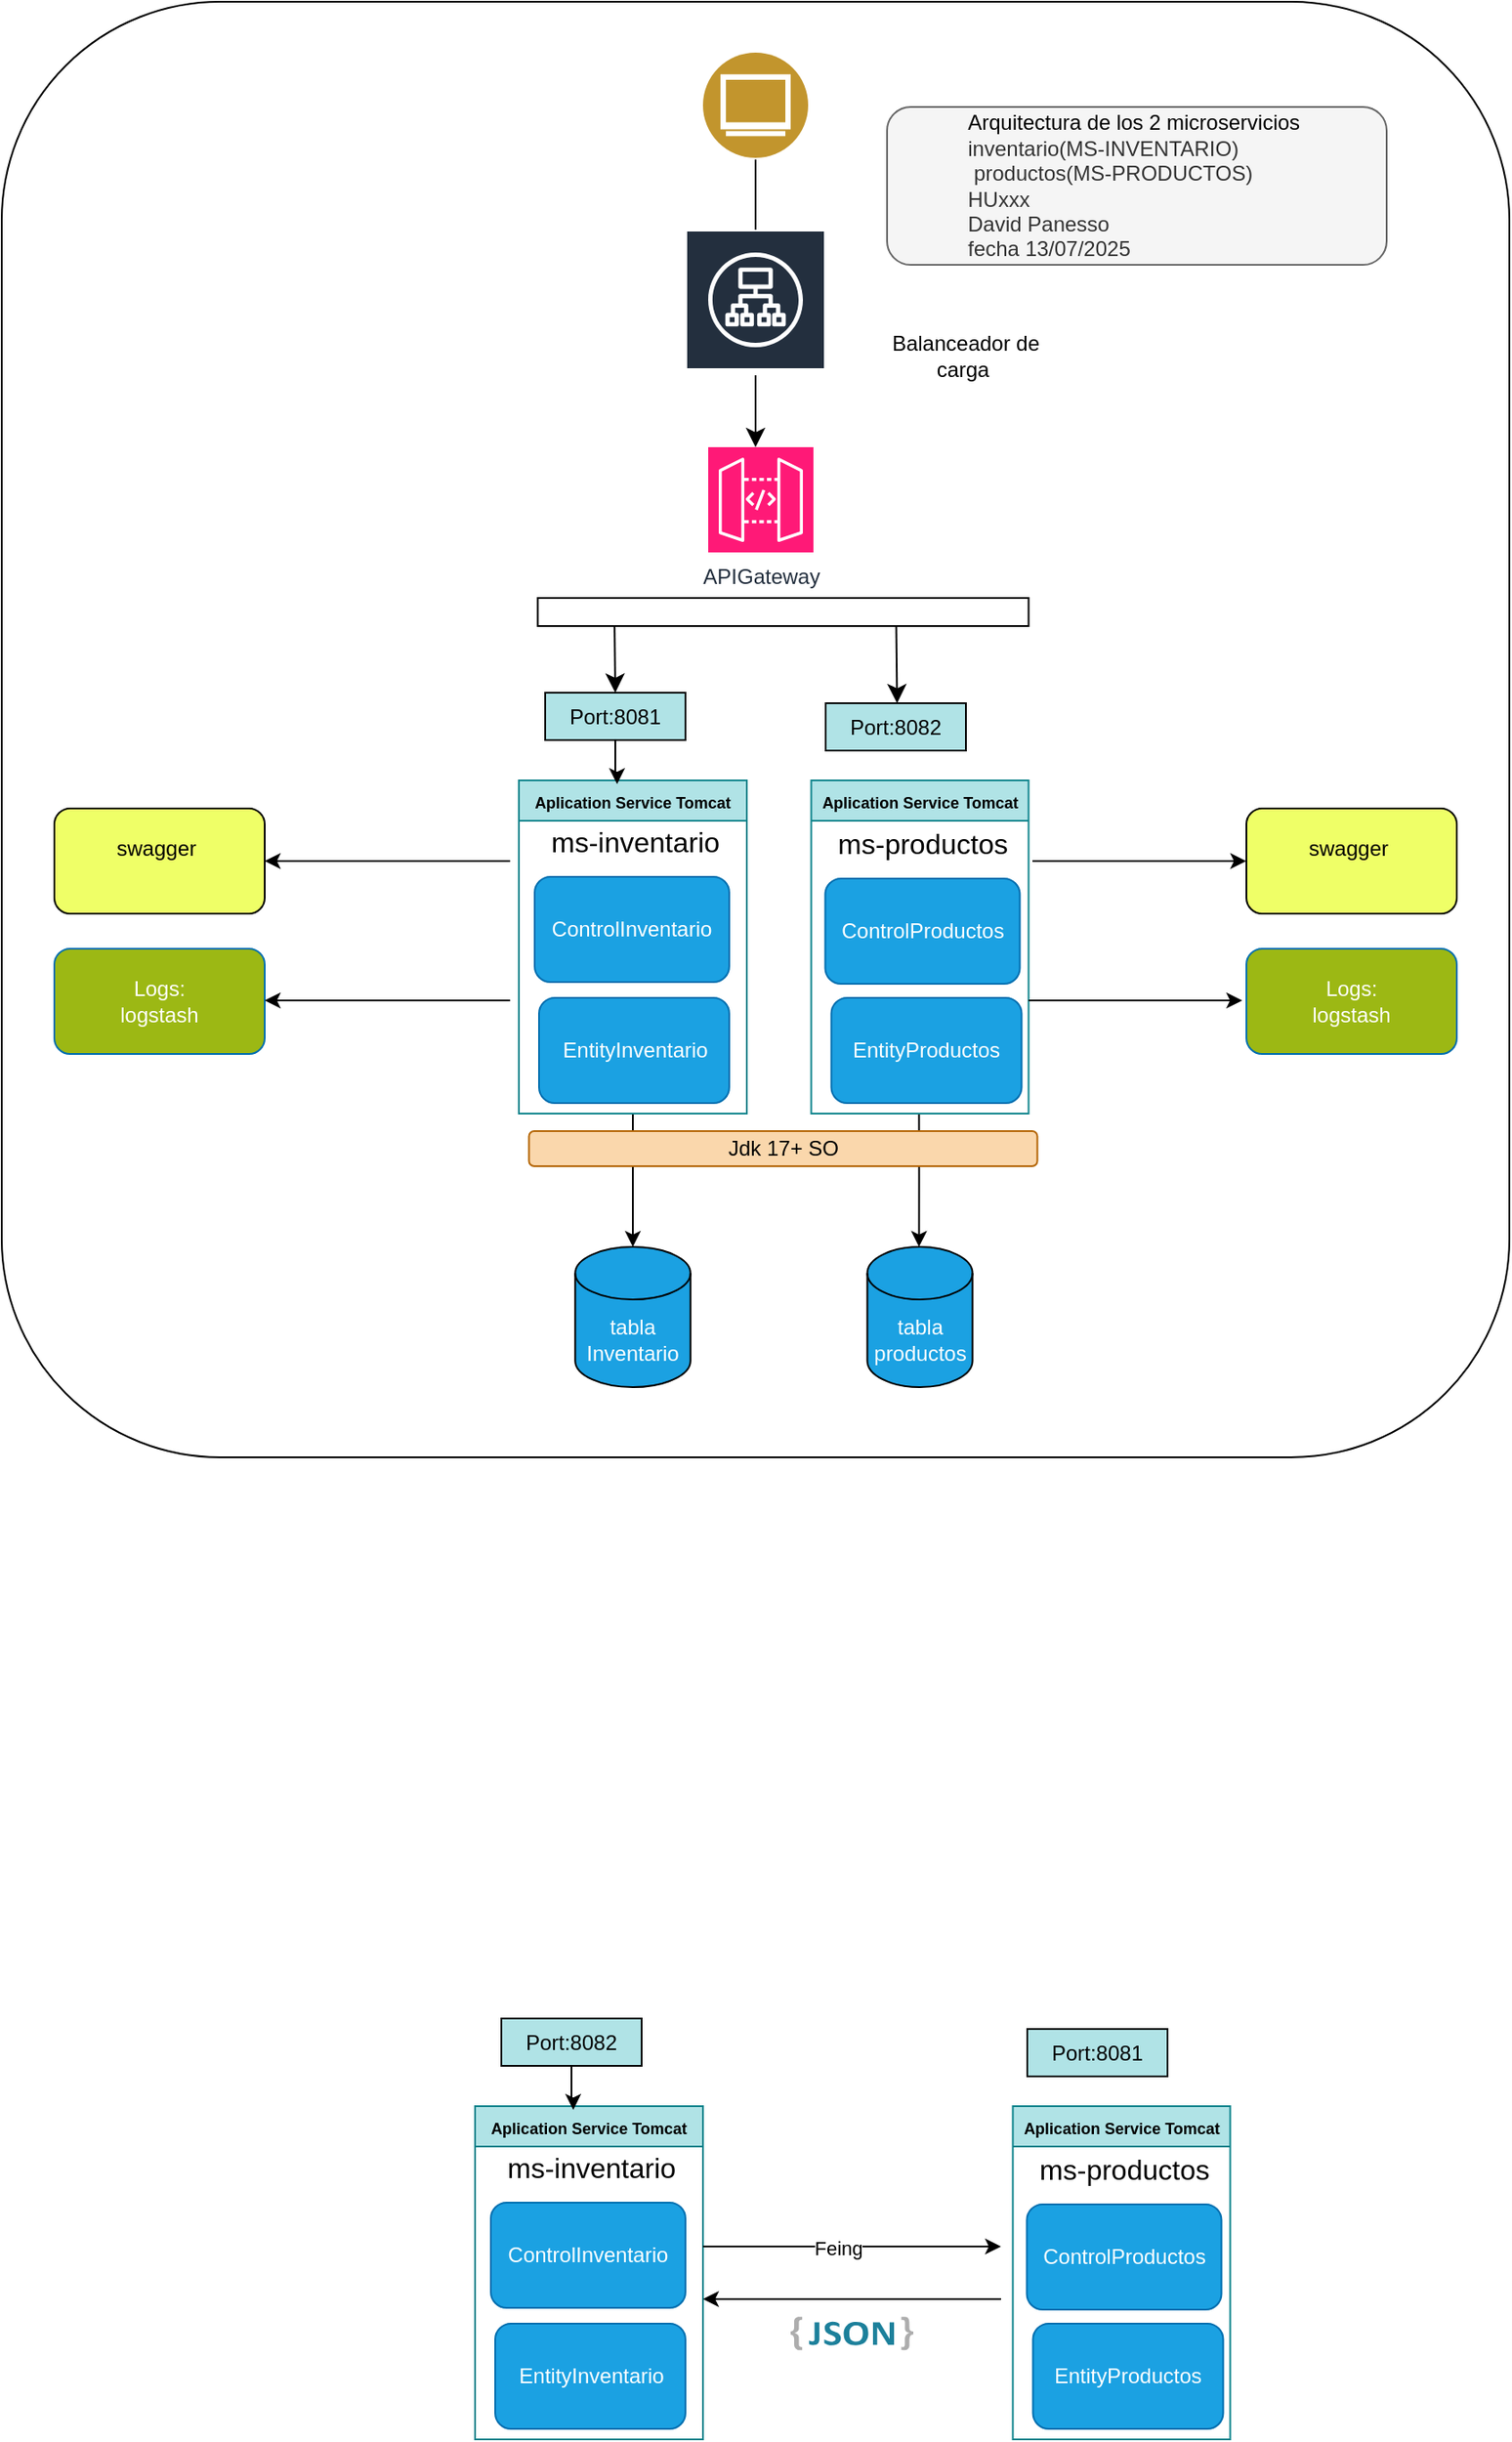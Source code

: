 <mxfile version="28.0.4" pages="5">
  <diagram name="Arquitectura general" id="h1A6DI7VYF2BrR136_nw">
    <mxGraphModel dx="1812" dy="729" grid="1" gridSize="10" guides="1" tooltips="1" connect="1" arrows="1" fold="1" page="0" pageScale="1" pageWidth="827" pageHeight="1169" math="0" shadow="0">
      <root>
        <mxCell id="0" />
        <mxCell id="1" parent="0" />
        <mxCell id="Xyop2J0ipf4eFuIq8_jI-7" value="" style="rounded=1;whiteSpace=wrap;html=1;" vertex="1" parent="1">
          <mxGeometry x="-270" width="860" height="830" as="geometry" />
        </mxCell>
        <mxCell id="uaZkn8Obdw-dwPf5KKCt-12" style="edgeStyle=orthogonalEdgeStyle;rounded=0;orthogonalLoop=1;jettySize=auto;html=1;" parent="1" edge="1">
          <mxGeometry relative="1" as="geometry">
            <mxPoint x="253.25" y="634" as="sourcePoint" />
            <mxPoint x="253.25" y="710" as="targetPoint" />
            <Array as="points">
              <mxPoint x="253" y="670" />
              <mxPoint x="253" y="670" />
            </Array>
          </mxGeometry>
        </mxCell>
        <mxCell id="7ZT-tvJtNu80Lga62kU8-3" style="edgeStyle=none;curved=1;rounded=0;orthogonalLoop=1;jettySize=auto;html=1;fontSize=12;startSize=8;endSize=8;" parent="1" edge="1">
          <mxGeometry relative="1" as="geometry">
            <mxPoint x="160" y="90" as="sourcePoint" />
            <mxPoint x="160" y="146" as="targetPoint" />
          </mxGeometry>
        </mxCell>
        <mxCell id="7ZT-tvJtNu80Lga62kU8-2" value="&lt;div&gt;&lt;br&gt;&lt;/div&gt;" style="sketch=0;outlineConnect=0;fontColor=#232F3E;gradientColor=none;strokeColor=#ffffff;fillColor=#232F3E;dashed=0;verticalLabelPosition=middle;verticalAlign=bottom;align=center;html=1;whiteSpace=wrap;fontSize=10;fontStyle=1;spacing=3;shape=mxgraph.aws4.productIcon;prIcon=mxgraph.aws4.application_load_balancer;" parent="1" vertex="1">
          <mxGeometry x="120" y="130" width="80" height="83" as="geometry" />
        </mxCell>
        <mxCell id="7ZT-tvJtNu80Lga62kU8-6" value="" style="edgeStyle=none;curved=1;rounded=0;orthogonalLoop=1;jettySize=auto;html=1;fontSize=12;startSize=8;endSize=8;" parent="1" source="7ZT-tvJtNu80Lga62kU8-2" edge="1">
          <mxGeometry relative="1" as="geometry">
            <mxPoint x="163" y="247" as="sourcePoint" />
            <mxPoint x="160" y="254" as="targetPoint" />
          </mxGeometry>
        </mxCell>
        <mxCell id="7ZT-tvJtNu80Lga62kU8-61" style="edgeStyle=none;curved=0;rounded=1;orthogonalLoop=1;jettySize=auto;html=1;fontSize=12;startSize=8;endSize=8;strokeColor=none;endArrow=none;startFill=0;" parent="1" source="7ZT-tvJtNu80Lga62kU8-4" edge="1">
          <mxGeometry relative="1" as="geometry">
            <mxPoint x="-160" y="310" as="targetPoint" />
          </mxGeometry>
        </mxCell>
        <mxCell id="7ZT-tvJtNu80Lga62kU8-4" value="APIGateway" style="sketch=0;points=[[0,0,0],[0.25,0,0],[0.5,0,0],[0.75,0,0],[1,0,0],[0,1,0],[0.25,1,0],[0.5,1,0],[0.75,1,0],[1,1,0],[0,0.25,0],[0,0.5,0],[0,0.75,0],[1,0.25,0],[1,0.5,0],[1,0.75,0]];outlineConnect=0;fontColor=#232F3E;fillColor=#FF1977;strokeColor=#ffffff;dashed=0;verticalLabelPosition=bottom;verticalAlign=top;align=center;html=1;fontSize=12;fontStyle=0;aspect=fixed;shape=mxgraph.aws4.resourceIcon;resIcon=mxgraph.aws4.api_gateway;" parent="1" vertex="1">
          <mxGeometry x="133" y="254" width="60" height="60" as="geometry" />
        </mxCell>
        <mxCell id="uaZkn8Obdw-dwPf5KKCt-6" style="edgeStyle=orthogonalEdgeStyle;rounded=0;orthogonalLoop=1;jettySize=auto;html=1;" parent="1" source="7ZT-tvJtNu80Lga62kU8-7" target="7ZT-tvJtNu80Lga62kU8-57" edge="1">
          <mxGeometry relative="1" as="geometry" />
        </mxCell>
        <mxCell id="7ZT-tvJtNu80Lga62kU8-7" value="&lt;font style=&quot;font-size: 9px;&quot;&gt;Aplication Service Tomcat&lt;/font&gt;" style="swimlane;whiteSpace=wrap;html=1;startSize=23;fillColor=#b0e3e6;strokeColor=light-dark(#11858d, #46a8af);" parent="1" vertex="1">
          <mxGeometry x="25" y="444" width="130" height="190" as="geometry" />
        </mxCell>
        <mxCell id="7ZT-tvJtNu80Lga62kU8-8" value="ControlInventario" style="rounded=1;whiteSpace=wrap;html=1;fillColor=#1BA1E2;fontColor=#ffffff;strokeColor=#006EAF;" parent="7ZT-tvJtNu80Lga62kU8-7" vertex="1">
          <mxGeometry x="9" y="55" width="111" height="60" as="geometry" />
        </mxCell>
        <mxCell id="7ZT-tvJtNu80Lga62kU8-11" value="EntityInventario" style="rounded=1;whiteSpace=wrap;html=1;fillColor=#1BA1E2;fontColor=#ffffff;strokeColor=#006EAF;" parent="7ZT-tvJtNu80Lga62kU8-7" vertex="1">
          <mxGeometry x="11.5" y="124" width="108.5" height="60" as="geometry" />
        </mxCell>
        <mxCell id="7ZT-tvJtNu80Lga62kU8-13" value="ms-inventario&lt;div&gt;&lt;br&gt;&lt;/div&gt;" style="text;html=1;align=center;verticalAlign=middle;resizable=0;points=[];autosize=1;strokeColor=none;fillColor=none;fontSize=16;" parent="7ZT-tvJtNu80Lga62kU8-7" vertex="1">
          <mxGeometry x="5.75" y="20" width="120" height="50" as="geometry" />
        </mxCell>
        <mxCell id="SzXni_Fkojt6O4uJavSO-4" value="" style="endArrow=classic;html=1;rounded=0;entryX=1;entryY=0.5;entryDx=0;entryDy=0;" edge="1" parent="7ZT-tvJtNu80Lga62kU8-7" target="SzXni_Fkojt6O4uJavSO-3">
          <mxGeometry width="50" height="50" relative="1" as="geometry">
            <mxPoint x="-5" y="46" as="sourcePoint" />
            <mxPoint x="45" y="-4" as="targetPoint" />
          </mxGeometry>
        </mxCell>
        <mxCell id="7ZT-tvJtNu80Lga62kU8-19" value="&lt;font style=&quot;font-size: 9px;&quot;&gt;Aplication Service Tomcat&lt;/font&gt;" style="swimlane;whiteSpace=wrap;html=1;startSize=23;fillColor=#b0e3e6;strokeColor=light-dark(#11858d, #46a8af);" parent="1" vertex="1">
          <mxGeometry x="191.75" y="444" width="124" height="190" as="geometry" />
        </mxCell>
        <mxCell id="7ZT-tvJtNu80Lga62kU8-20" value="ControlProductos" style="rounded=1;whiteSpace=wrap;html=1;fillColor=#1ba1e2;fontColor=#ffffff;strokeColor=#006EAF;" parent="7ZT-tvJtNu80Lga62kU8-19" vertex="1">
          <mxGeometry x="8" y="56" width="111" height="60" as="geometry" />
        </mxCell>
        <mxCell id="7ZT-tvJtNu80Lga62kU8-21" value="EntityProductos" style="rounded=1;whiteSpace=wrap;html=1;fillColor=#1ba1e2;fontColor=#ffffff;strokeColor=#006EAF;" parent="7ZT-tvJtNu80Lga62kU8-19" vertex="1">
          <mxGeometry x="11.5" y="124" width="108.5" height="60" as="geometry" />
        </mxCell>
        <mxCell id="7ZT-tvJtNu80Lga62kU8-22" value="ms-productos" style="text;html=1;align=center;verticalAlign=middle;resizable=0;points=[];autosize=1;strokeColor=none;fillColor=none;fontSize=16;" parent="7ZT-tvJtNu80Lga62kU8-19" vertex="1">
          <mxGeometry x="3" y="21" width="120" height="30" as="geometry" />
        </mxCell>
        <mxCell id="7ZT-tvJtNu80Lga62kU8-27" value="Port:8081" style="rounded=0;whiteSpace=wrap;html=1;fillColor=#B0E3E6;" parent="1" vertex="1">
          <mxGeometry x="40" y="394" width="80" height="27" as="geometry" />
        </mxCell>
        <mxCell id="7ZT-tvJtNu80Lga62kU8-38" value="Balanceador de carga&amp;nbsp;" style="text;html=1;align=center;verticalAlign=middle;whiteSpace=wrap;rounded=0;" parent="1" vertex="1">
          <mxGeometry x="230" y="186.5" width="100" height="30" as="geometry" />
        </mxCell>
        <mxCell id="7ZT-tvJtNu80Lga62kU8-57" value="&lt;font style=&quot;color: rgb(255, 255, 255);&quot;&gt;tabla&lt;/font&gt;&lt;div&gt;&lt;font style=&quot;color: rgb(255, 255, 255);&quot;&gt;Inventario&lt;/font&gt;&lt;/div&gt;" style="shape=cylinder3;whiteSpace=wrap;html=1;boundedLbl=1;backgroundOutline=1;size=15;fillColor=#1BA1E2;" parent="1" vertex="1">
          <mxGeometry x="57.13" y="710" width="65.75" height="80" as="geometry" />
        </mxCell>
        <mxCell id="7ZT-tvJtNu80Lga62kU8-59" value="&lt;font style=&quot;color: rgb(255, 255, 255);&quot;&gt;tabla productos&lt;/font&gt;" style="shape=cylinder3;whiteSpace=wrap;html=1;boundedLbl=1;backgroundOutline=1;size=15;fillColor=#1BA1E2;" parent="1" vertex="1">
          <mxGeometry x="223.75" y="710" width="60" height="80" as="geometry" />
        </mxCell>
        <mxCell id="7ZT-tvJtNu80Lga62kU8-71" style="edgeStyle=none;curved=1;rounded=0;orthogonalLoop=1;jettySize=auto;html=1;fontSize=12;startSize=8;endSize=8;entryX=0.5;entryY=0;entryDx=0;entryDy=0;" parent="1" target="7ZT-tvJtNu80Lga62kU8-27" edge="1">
          <mxGeometry relative="1" as="geometry">
            <mxPoint x="79.5" y="350" as="sourcePoint" />
            <mxPoint x="79.5" y="380" as="targetPoint" />
          </mxGeometry>
        </mxCell>
        <mxCell id="r_LNnvOod8haa_6sv7wr-1" value="" style="image;aspect=fixed;perimeter=ellipsePerimeter;html=1;align=center;shadow=0;dashed=0;fontColor=#4277BB;labelBackgroundColor=default;fontSize=12;spacingTop=3;image=img/lib/ibm/users/browser.svg;" parent="1" vertex="1">
          <mxGeometry x="130" y="29" width="60" height="60" as="geometry" />
        </mxCell>
        <mxCell id="uaZkn8Obdw-dwPf5KKCt-1" value="" style="rounded=0;whiteSpace=wrap;html=1;" parent="1" vertex="1">
          <mxGeometry x="35.75" y="340" width="280" height="16" as="geometry" />
        </mxCell>
        <mxCell id="uaZkn8Obdw-dwPf5KKCt-2" style="edgeStyle=orthogonalEdgeStyle;rounded=0;orthogonalLoop=1;jettySize=auto;html=1;entryX=0.431;entryY=0.011;entryDx=0;entryDy=0;entryPerimeter=0;" parent="1" source="7ZT-tvJtNu80Lga62kU8-27" target="7ZT-tvJtNu80Lga62kU8-7" edge="1">
          <mxGeometry relative="1" as="geometry" />
        </mxCell>
        <mxCell id="7ZT-tvJtNu80Lga62kU8-30" value="Port:8082" style="rounded=0;whiteSpace=wrap;html=1;fillColor=#B0E3E6;" parent="1" vertex="1">
          <mxGeometry x="200" y="400" width="80" height="27" as="geometry" />
        </mxCell>
        <mxCell id="uaZkn8Obdw-dwPf5KKCt-4" style="edgeStyle=none;curved=1;rounded=0;orthogonalLoop=1;jettySize=auto;html=1;fontSize=12;startSize=8;endSize=8;entryX=0.5;entryY=0;entryDx=0;entryDy=0;" parent="1" edge="1">
          <mxGeometry relative="1" as="geometry">
            <mxPoint x="240.25" y="356" as="sourcePoint" />
            <mxPoint x="240.75" y="400" as="targetPoint" />
          </mxGeometry>
        </mxCell>
        <mxCell id="7ZT-tvJtNu80Lga62kU8-39" value="Jdk 17+ SO" style="rounded=1;whiteSpace=wrap;html=1;fillColor=#fad7ac;strokeColor=#b46504;" parent="1" vertex="1">
          <mxGeometry x="30.75" y="644" width="290" height="20" as="geometry" />
        </mxCell>
        <mxCell id="FtewL_q9vRNogwZrrB9V-10" value="&lt;font style=&quot;font-size: 9px;&quot;&gt;Aplication Service Tomcat&lt;/font&gt;" style="swimlane;whiteSpace=wrap;html=1;startSize=23;fillColor=#b0e3e6;strokeColor=light-dark(#11858d, #46a8af);" vertex="1" parent="1">
          <mxGeometry y="1200" width="130" height="190" as="geometry" />
        </mxCell>
        <mxCell id="FtewL_q9vRNogwZrrB9V-11" value="ControlInventario" style="rounded=1;whiteSpace=wrap;html=1;fillColor=#1BA1E2;fontColor=#ffffff;strokeColor=#006EAF;" vertex="1" parent="FtewL_q9vRNogwZrrB9V-10">
          <mxGeometry x="9" y="55" width="111" height="60" as="geometry" />
        </mxCell>
        <mxCell id="FtewL_q9vRNogwZrrB9V-12" value="EntityInventario" style="rounded=1;whiteSpace=wrap;html=1;fillColor=#1BA1E2;fontColor=#ffffff;strokeColor=#006EAF;" vertex="1" parent="FtewL_q9vRNogwZrrB9V-10">
          <mxGeometry x="11.5" y="124" width="108.5" height="60" as="geometry" />
        </mxCell>
        <mxCell id="FtewL_q9vRNogwZrrB9V-13" value="ms-inventario&lt;div&gt;&lt;br&gt;&lt;/div&gt;" style="text;html=1;align=center;verticalAlign=middle;resizable=0;points=[];autosize=1;strokeColor=none;fillColor=none;fontSize=16;" vertex="1" parent="FtewL_q9vRNogwZrrB9V-10">
          <mxGeometry x="5.75" y="20" width="120" height="50" as="geometry" />
        </mxCell>
        <mxCell id="FtewL_q9vRNogwZrrB9V-14" value="&lt;font style=&quot;font-size: 9px;&quot;&gt;Aplication Service Tomcat&lt;/font&gt;" style="swimlane;whiteSpace=wrap;html=1;startSize=23;fillColor=#b0e3e6;strokeColor=light-dark(#11858d, #46a8af);" vertex="1" parent="1">
          <mxGeometry x="306.75" y="1200" width="124" height="190" as="geometry" />
        </mxCell>
        <mxCell id="FtewL_q9vRNogwZrrB9V-15" value="ControlProductos" style="rounded=1;whiteSpace=wrap;html=1;fillColor=#1ba1e2;fontColor=#ffffff;strokeColor=#006EAF;" vertex="1" parent="FtewL_q9vRNogwZrrB9V-14">
          <mxGeometry x="8" y="56" width="111" height="60" as="geometry" />
        </mxCell>
        <mxCell id="FtewL_q9vRNogwZrrB9V-16" value="EntityProductos" style="rounded=1;whiteSpace=wrap;html=1;fillColor=#1ba1e2;fontColor=#ffffff;strokeColor=#006EAF;" vertex="1" parent="FtewL_q9vRNogwZrrB9V-14">
          <mxGeometry x="11.5" y="124" width="108.5" height="60" as="geometry" />
        </mxCell>
        <mxCell id="FtewL_q9vRNogwZrrB9V-17" value="ms-productos" style="text;html=1;align=center;verticalAlign=middle;resizable=0;points=[];autosize=1;strokeColor=none;fillColor=none;fontSize=16;" vertex="1" parent="FtewL_q9vRNogwZrrB9V-14">
          <mxGeometry x="3" y="21" width="120" height="30" as="geometry" />
        </mxCell>
        <mxCell id="FtewL_q9vRNogwZrrB9V-18" value="Port:8082" style="rounded=0;whiteSpace=wrap;html=1;fillColor=#B0E3E6;" vertex="1" parent="1">
          <mxGeometry x="15" y="1150" width="80" height="27" as="geometry" />
        </mxCell>
        <mxCell id="FtewL_q9vRNogwZrrB9V-19" style="edgeStyle=orthogonalEdgeStyle;rounded=0;orthogonalLoop=1;jettySize=auto;html=1;entryX=0.431;entryY=0.011;entryDx=0;entryDy=0;entryPerimeter=0;" edge="1" parent="1" source="FtewL_q9vRNogwZrrB9V-18" target="FtewL_q9vRNogwZrrB9V-10">
          <mxGeometry relative="1" as="geometry" />
        </mxCell>
        <mxCell id="FtewL_q9vRNogwZrrB9V-20" value="Port:8081" style="rounded=0;whiteSpace=wrap;html=1;fillColor=#B0E3E6;" vertex="1" parent="1">
          <mxGeometry x="315" y="1156" width="80" height="27" as="geometry" />
        </mxCell>
        <mxCell id="fmAx_J-7JZBJ8Eny3_OK-1" value="&lt;div style=&quot;text-align: justify;&quot;&gt;&lt;span style=&quot;background-color: transparent; color: light-dark(rgb(0, 0, 0), rgb(255, 255, 255));&quot;&gt;Arquitectura de los 2 microservicios&amp;nbsp;&lt;/span&gt;&lt;/div&gt;&lt;div style=&quot;text-align: justify;&quot;&gt;inventario(MS-INVENTARIO)&lt;/div&gt;&lt;div style=&quot;text-align: justify;&quot;&gt;&amp;nbsp;productos(MS-PRODUCTOS)&lt;/div&gt;&lt;div style=&quot;text-align: justify;&quot;&gt;HUxxx&lt;/div&gt;&lt;div style=&quot;text-align: justify;&quot;&gt;&lt;span style=&quot;background-color: transparent; color: light-dark(rgb(51, 51, 51), rgb(193, 193, 193));&quot;&gt;David Panesso&amp;nbsp;&lt;/span&gt;&lt;/div&gt;&lt;div style=&quot;text-align: justify;&quot;&gt;&lt;span style=&quot;background-color: transparent; color: light-dark(rgb(51, 51, 51), rgb(193, 193, 193));&quot;&gt;fecha 13/07/2025&lt;/span&gt;&lt;/div&gt;" style="rounded=1;whiteSpace=wrap;html=1;fillColor=#f5f5f5;fontColor=#333333;strokeColor=#666666;" vertex="1" parent="1">
          <mxGeometry x="235" y="60" width="285" height="90" as="geometry" />
        </mxCell>
        <mxCell id="mBzz6LwT8jUdAx9XN82I-1" value="" style="endArrow=classic;html=1;rounded=0;" edge="1" parent="1">
          <mxGeometry width="50" height="50" relative="1" as="geometry">
            <mxPoint x="130" y="1280" as="sourcePoint" />
            <mxPoint x="300" y="1280" as="targetPoint" />
          </mxGeometry>
        </mxCell>
        <mxCell id="BiVF3Y4_gOmEdAVdwiB_-1" value="Feing" style="edgeLabel;html=1;align=center;verticalAlign=middle;resizable=0;points=[];" vertex="1" connectable="0" parent="mBzz6LwT8jUdAx9XN82I-1">
          <mxGeometry x="-0.094" y="-1" relative="1" as="geometry">
            <mxPoint as="offset" />
          </mxGeometry>
        </mxCell>
        <mxCell id="1FNXRb8emtZnXfLKFuO8-1" value="" style="endArrow=classic;html=1;rounded=0;" edge="1" parent="1">
          <mxGeometry width="50" height="50" relative="1" as="geometry">
            <mxPoint x="300" y="1310" as="sourcePoint" />
            <mxPoint x="130" y="1310" as="targetPoint" />
          </mxGeometry>
        </mxCell>
        <mxCell id="ORhCWVzAhOhG0ZWFz4yR-1" value="" style="dashed=0;outlineConnect=0;html=1;align=center;labelPosition=center;verticalLabelPosition=bottom;verticalAlign=top;shape=mxgraph.weblogos.json_2" vertex="1" parent="1">
          <mxGeometry x="180" y="1320" width="70" height="19.2" as="geometry" />
        </mxCell>
        <mxCell id="SzXni_Fkojt6O4uJavSO-1" value="swagger&amp;nbsp;&lt;div&gt;&lt;br&gt;&lt;/div&gt;" style="rounded=1;whiteSpace=wrap;html=1;fillColor=#EFFF67;" vertex="1" parent="1">
          <mxGeometry x="440" y="460" width="120" height="60" as="geometry" />
        </mxCell>
        <mxCell id="SzXni_Fkojt6O4uJavSO-2" value="" style="endArrow=classic;html=1;rounded=0;" edge="1" parent="1">
          <mxGeometry width="50" height="50" relative="1" as="geometry">
            <mxPoint x="318" y="490" as="sourcePoint" />
            <mxPoint x="439.87" y="490" as="targetPoint" />
          </mxGeometry>
        </mxCell>
        <mxCell id="SzXni_Fkojt6O4uJavSO-3" value="swagger&amp;nbsp;&lt;div&gt;&lt;br&gt;&lt;/div&gt;" style="rounded=1;whiteSpace=wrap;html=1;fillColor=#EFFF67;" vertex="1" parent="1">
          <mxGeometry x="-240" y="460" width="120" height="60" as="geometry" />
        </mxCell>
        <mxCell id="SzXni_Fkojt6O4uJavSO-5" value="Logs:&lt;div&gt;logstash&lt;/div&gt;" style="rounded=1;whiteSpace=wrap;html=1;fillColor=#9CB814;fontColor=#ffffff;strokeColor=#006EAF;" vertex="1" parent="1">
          <mxGeometry x="-240" y="540" width="120" height="60" as="geometry" />
        </mxCell>
        <mxCell id="SzXni_Fkojt6O4uJavSO-6" value="" style="endArrow=classic;html=1;rounded=0;entryX=1;entryY=0.5;entryDx=0;entryDy=0;" edge="1" parent="1">
          <mxGeometry width="50" height="50" relative="1" as="geometry">
            <mxPoint x="20" y="569.5" as="sourcePoint" />
            <mxPoint x="-120" y="569.5" as="targetPoint" />
            <Array as="points">
              <mxPoint x="-90" y="569.5" />
            </Array>
          </mxGeometry>
        </mxCell>
        <mxCell id="SzXni_Fkojt6O4uJavSO-7" value="" style="endArrow=classic;html=1;rounded=0;" edge="1" parent="1">
          <mxGeometry width="50" height="50" relative="1" as="geometry">
            <mxPoint x="315.75" y="569.5" as="sourcePoint" />
            <mxPoint x="437.62" y="569.5" as="targetPoint" />
          </mxGeometry>
        </mxCell>
        <mxCell id="SzXni_Fkojt6O4uJavSO-9" value="Logs:&lt;div&gt;logstash&lt;/div&gt;" style="rounded=1;whiteSpace=wrap;html=1;fillColor=#9CB814;fontColor=#ffffff;strokeColor=#006EAF;" vertex="1" parent="1">
          <mxGeometry x="440" y="540" width="120" height="60" as="geometry" />
        </mxCell>
      </root>
    </mxGraphModel>
  </diagram>
  <diagram id="hA1NvAcIyQW9FGB34Fq5" name="Aqr_Feign">
    <mxGraphModel dx="1412" dy="729" grid="1" gridSize="10" guides="1" tooltips="1" connect="1" arrows="1" fold="1" page="1" pageScale="1" pageWidth="827" pageHeight="1169" math="0" shadow="0">
      <root>
        <mxCell id="0" />
        <mxCell id="1" parent="0" />
        <mxCell id="UAdIIr8BwylwsUyfE_E7-1" value="" style="rounded=0;whiteSpace=wrap;html=1;" vertex="1" parent="1">
          <mxGeometry x="460" y="240" width="630" height="510" as="geometry" />
        </mxCell>
        <mxCell id="UAdIIr8BwylwsUyfE_E7-2" style="edgeStyle=none;curved=0;rounded=1;orthogonalLoop=1;jettySize=auto;html=1;fontSize=12;startSize=8;endSize=8;strokeColor=none;endArrow=none;startFill=0;" edge="1" parent="1" target="UAdIIr8BwylwsUyfE_E7-1">
          <mxGeometry relative="1" as="geometry">
            <mxPoint x="336" y="420" as="targetPoint" />
            <mxPoint x="656" y="420" as="sourcePoint" />
          </mxGeometry>
        </mxCell>
        <mxCell id="ke_Gi_GATodUvJyY3Eai-1" value="&lt;font style=&quot;font-size: 9px;&quot;&gt;Aplication Service Tomcat&lt;/font&gt;" style="swimlane;whiteSpace=wrap;html=1;startSize=23;fillColor=#b0e3e6;strokeColor=light-dark(#11858d, #46a8af);" vertex="1" parent="1">
          <mxGeometry x="570" y="440" width="130" height="190" as="geometry" />
        </mxCell>
        <mxCell id="ke_Gi_GATodUvJyY3Eai-2" value="ControlInventario" style="rounded=1;whiteSpace=wrap;html=1;fillColor=#1BA1E2;fontColor=#ffffff;strokeColor=#006EAF;" vertex="1" parent="ke_Gi_GATodUvJyY3Eai-1">
          <mxGeometry x="9" y="55" width="111" height="60" as="geometry" />
        </mxCell>
        <mxCell id="ke_Gi_GATodUvJyY3Eai-3" value="EntityInventario" style="rounded=1;whiteSpace=wrap;html=1;fillColor=#1BA1E2;fontColor=#ffffff;strokeColor=#006EAF;" vertex="1" parent="ke_Gi_GATodUvJyY3Eai-1">
          <mxGeometry x="11.5" y="124" width="108.5" height="60" as="geometry" />
        </mxCell>
        <mxCell id="ke_Gi_GATodUvJyY3Eai-4" value="ms-inventario&lt;div&gt;&lt;br&gt;&lt;/div&gt;" style="text;html=1;align=center;verticalAlign=middle;resizable=0;points=[];autosize=1;strokeColor=none;fillColor=none;fontSize=16;" vertex="1" parent="ke_Gi_GATodUvJyY3Eai-1">
          <mxGeometry x="5.75" y="20" width="120" height="50" as="geometry" />
        </mxCell>
        <mxCell id="ke_Gi_GATodUvJyY3Eai-5" value="&lt;font style=&quot;font-size: 9px;&quot;&gt;Aplication Service Tomcat&lt;/font&gt;" style="swimlane;whiteSpace=wrap;html=1;startSize=23;fillColor=#b0e3e6;strokeColor=light-dark(#11858d, #46a8af);" vertex="1" parent="1">
          <mxGeometry x="876.75" y="440" width="124" height="190" as="geometry" />
        </mxCell>
        <mxCell id="ke_Gi_GATodUvJyY3Eai-6" value="ControlProductos" style="rounded=1;whiteSpace=wrap;html=1;fillColor=#1ba1e2;fontColor=#ffffff;strokeColor=#006EAF;" vertex="1" parent="ke_Gi_GATodUvJyY3Eai-5">
          <mxGeometry x="8" y="56" width="111" height="60" as="geometry" />
        </mxCell>
        <mxCell id="ke_Gi_GATodUvJyY3Eai-7" value="EntityProductos" style="rounded=1;whiteSpace=wrap;html=1;fillColor=#1ba1e2;fontColor=#ffffff;strokeColor=#006EAF;" vertex="1" parent="ke_Gi_GATodUvJyY3Eai-5">
          <mxGeometry x="11.5" y="124" width="108.5" height="60" as="geometry" />
        </mxCell>
        <mxCell id="ke_Gi_GATodUvJyY3Eai-8" value="ms-productos" style="text;html=1;align=center;verticalAlign=middle;resizable=0;points=[];autosize=1;strokeColor=none;fillColor=none;fontSize=16;" vertex="1" parent="ke_Gi_GATodUvJyY3Eai-5">
          <mxGeometry x="3" y="21" width="120" height="30" as="geometry" />
        </mxCell>
        <mxCell id="ke_Gi_GATodUvJyY3Eai-9" value="Port:8082" style="rounded=0;whiteSpace=wrap;html=1;fillColor=#B0E3E6;" vertex="1" parent="1">
          <mxGeometry x="585" y="390" width="80" height="27" as="geometry" />
        </mxCell>
        <mxCell id="ke_Gi_GATodUvJyY3Eai-10" style="edgeStyle=orthogonalEdgeStyle;rounded=0;orthogonalLoop=1;jettySize=auto;html=1;entryX=0.431;entryY=0.011;entryDx=0;entryDy=0;entryPerimeter=0;" edge="1" parent="1" source="ke_Gi_GATodUvJyY3Eai-9" target="ke_Gi_GATodUvJyY3Eai-1">
          <mxGeometry relative="1" as="geometry" />
        </mxCell>
        <mxCell id="ke_Gi_GATodUvJyY3Eai-11" value="Port:8081" style="rounded=0;whiteSpace=wrap;html=1;fillColor=#B0E3E6;" vertex="1" parent="1">
          <mxGeometry x="885" y="396" width="80" height="27" as="geometry" />
        </mxCell>
        <mxCell id="ke_Gi_GATodUvJyY3Eai-12" value="" style="endArrow=classic;html=1;rounded=0;" edge="1" parent="1">
          <mxGeometry width="50" height="50" relative="1" as="geometry">
            <mxPoint x="700" y="520" as="sourcePoint" />
            <mxPoint x="870" y="520" as="targetPoint" />
          </mxGeometry>
        </mxCell>
        <mxCell id="ke_Gi_GATodUvJyY3Eai-13" value="Feing" style="edgeLabel;html=1;align=center;verticalAlign=middle;resizable=0;points=[];" vertex="1" connectable="0" parent="ke_Gi_GATodUvJyY3Eai-12">
          <mxGeometry x="-0.094" y="-1" relative="1" as="geometry">
            <mxPoint as="offset" />
          </mxGeometry>
        </mxCell>
        <mxCell id="ke_Gi_GATodUvJyY3Eai-14" value="" style="endArrow=classic;html=1;rounded=0;" edge="1" parent="1">
          <mxGeometry width="50" height="50" relative="1" as="geometry">
            <mxPoint x="870" y="550" as="sourcePoint" />
            <mxPoint x="700" y="550" as="targetPoint" />
          </mxGeometry>
        </mxCell>
        <mxCell id="ke_Gi_GATodUvJyY3Eai-15" value="" style="dashed=0;outlineConnect=0;html=1;align=center;labelPosition=center;verticalLabelPosition=bottom;verticalAlign=top;shape=mxgraph.weblogos.json_2" vertex="1" parent="1">
          <mxGeometry x="750" y="560" width="70" height="19.2" as="geometry" />
        </mxCell>
        <mxCell id="Oj63H5eyra5fNcWiF3BM-1" value="&lt;div style=&quot;text-align: justify;&quot;&gt;&lt;span style=&quot;background-color: transparent; color: light-dark(rgb(0, 0, 0), rgb(255, 255, 255));&quot;&gt;Arquitectura de comunicación:&amp;nbsp;&lt;/span&gt;&lt;/div&gt;&lt;div style=&quot;text-align: justify;&quot;&gt;&lt;span style=&quot;background-color: transparent; color: light-dark(rgb(0, 0, 0), rgb(255, 255, 255));&quot;&gt;&amp;nbsp;&lt;b&gt;Feign&lt;/b&gt;&lt;/span&gt;&lt;/div&gt;&lt;div style=&quot;text-align: justify;&quot;&gt;HUxxx&lt;/div&gt;&lt;div style=&quot;text-align: justify;&quot;&gt;&lt;span style=&quot;background-color: transparent; color: light-dark(rgb(51, 51, 51), rgb(193, 193, 193));&quot;&gt;David Panesso&amp;nbsp;&lt;/span&gt;&lt;/div&gt;&lt;div style=&quot;text-align: justify;&quot;&gt;&lt;span style=&quot;background-color: transparent; color: light-dark(rgb(51, 51, 51), rgb(193, 193, 193));&quot;&gt;fecha 13/07/2025&lt;/span&gt;&lt;/div&gt;" style="rounded=1;whiteSpace=wrap;html=1;fillColor=#f5f5f5;fontColor=#333333;strokeColor=#666666;" vertex="1" parent="1">
          <mxGeometry x="850" y="230" width="240" height="90" as="geometry" />
        </mxCell>
        <mxCell id="hlse4-vqWrP5P6e-IPWV-1" style="edgeStyle=orthogonalEdgeStyle;rounded=0;orthogonalLoop=1;jettySize=auto;html=1;entryX=0.431;entryY=0.011;entryDx=0;entryDy=0;entryPerimeter=0;" edge="1" parent="1">
          <mxGeometry relative="1" as="geometry">
            <mxPoint x="930" y="420" as="sourcePoint" />
            <mxPoint x="931" y="445" as="targetPoint" />
          </mxGeometry>
        </mxCell>
      </root>
    </mxGraphModel>
  </diagram>
  <diagram id="Jhf-AMpAut0xWTRXYwiW" name="Arq_Profile_uso_de_Recursos ">
    <mxGraphModel dx="1412" dy="729" grid="1" gridSize="10" guides="1" tooltips="1" connect="1" arrows="1" fold="1" page="1" pageScale="1" pageWidth="827" pageHeight="1169" math="0" shadow="0">
      <root>
        <mxCell id="0" />
        <mxCell id="1" parent="0" />
        <mxCell id="GOgtQbitEFVUb4pAqThl-1" value="Sistema Operativo --&amp;gt; Container" style="rounded=0;whiteSpace=wrap;html=1;verticalAlign=top;fontStyle=1;fillColor=#f5f5f5;fontColor=#333333;strokeColor=#666666;" vertex="1" parent="1">
          <mxGeometry x="90" y="240" width="370" height="470" as="geometry" />
        </mxCell>
        <mxCell id="GOgtQbitEFVUb4pAqThl-2" value="HEAP" style="rounded=0;whiteSpace=wrap;html=1;verticalAlign=top;fontStyle=1;fillColor=#f8cecc;strokeColor=#b85450;" vertex="1" parent="1">
          <mxGeometry x="190" y="470" width="210" height="210" as="geometry" />
        </mxCell>
        <mxCell id="GOgtQbitEFVUb4pAqThl-3" value="" style="rounded=0;whiteSpace=wrap;html=1;fillColor=#dae8fc;strokeColor=#6c8ebf;" vertex="1" parent="1">
          <mxGeometry x="620" y="390" width="180" height="120" as="geometry" />
        </mxCell>
        <mxCell id="GOgtQbitEFVUb4pAqThl-4" value="Xmx" style="text;html=1;align=center;verticalAlign=middle;whiteSpace=wrap;rounded=0;fillColor=#fff2cc;strokeColor=#d6b656;" vertex="1" parent="1">
          <mxGeometry x="120" y="300" width="60" height="30" as="geometry" />
        </mxCell>
        <mxCell id="GOgtQbitEFVUb4pAqThl-5" value="Xms" style="text;html=1;align=center;verticalAlign=middle;whiteSpace=wrap;rounded=0;fillColor=#fff2cc;strokeColor=#d6b656;" vertex="1" parent="1">
          <mxGeometry x="120" y="530" width="60" height="30" as="geometry" />
        </mxCell>
        <mxCell id="GOgtQbitEFVUb4pAqThl-6" value="Sistema Operativo --&amp;gt; Container" style="rounded=0;whiteSpace=wrap;html=1;verticalAlign=top;fontStyle=1;fillColor=#f5f5f5;fontColor=#333333;strokeColor=#666666;" vertex="1" parent="1">
          <mxGeometry x="500" y="240" width="370" height="470" as="geometry" />
        </mxCell>
        <mxCell id="GOgtQbitEFVUb4pAqThl-7" value="HEAP" style="rounded=0;whiteSpace=wrap;html=1;verticalAlign=top;fontStyle=1;" vertex="1" parent="1">
          <mxGeometry x="600" y="560" width="210" height="110" as="geometry" />
        </mxCell>
        <mxCell id="GOgtQbitEFVUb4pAqThl-8" value="10.4 seg&amp;nbsp;" style="text;html=1;align=center;verticalAlign=middle;whiteSpace=wrap;rounded=0;" vertex="1" parent="1">
          <mxGeometry x="520" y="560" width="60" height="30" as="geometry" />
        </mxCell>
        <mxCell id="GOgtQbitEFVUb4pAqThl-9" value="Actor" style="shape=umlActor;verticalLabelPosition=bottom;verticalAlign=top;html=1;outlineConnect=0;" vertex="1" parent="1">
          <mxGeometry x="440" y="70" width="30" height="60" as="geometry" />
        </mxCell>
        <mxCell id="GOgtQbitEFVUb4pAqThl-10" value="Text" style="text;html=1;align=center;verticalAlign=middle;whiteSpace=wrap;rounded=0;fillColor=#fff2cc;strokeColor=#d6b656;" vertex="1" parent="1">
          <mxGeometry x="540" y="200" width="60" height="30" as="geometry" />
        </mxCell>
        <mxCell id="rUg2I-hL9aIm-XfTnBEO-1" value="&lt;div style=&quot;text-align: justify;&quot;&gt;&lt;span style=&quot;background-color: transparent; color: light-dark(rgb(0, 0, 0), rgb(255, 255, 255));&quot;&gt;Arquitectura de estimación consumo recursos:&amp;nbsp;&amp;nbsp;&lt;/span&gt;&lt;/div&gt;&lt;div style=&quot;text-align: justify;&quot;&gt;&lt;span style=&quot;background-color: transparent; color: light-dark(rgb(0, 0, 0), rgb(255, 255, 255));&quot;&gt;&lt;b&gt;Memoria-CPU, en mi equipo local&lt;/b&gt;&amp;nbsp; &amp;nbsp; &amp;nbsp; &amp;nbsp; &amp;nbsp; &amp;nbsp; &amp;nbsp; &amp;nbsp; &amp;nbsp; &amp;nbsp; &amp;nbsp; &amp;nbsp; &amp;nbsp; &amp;nbsp; &amp;nbsp; &amp;nbsp; &amp;nbsp;&lt;/span&gt;&lt;/div&gt;&lt;div style=&quot;text-align: justify;&quot;&gt;&lt;span style=&quot;background-color: transparent; color: light-dark(rgb(51, 51, 51), rgb(193, 193, 193));&quot;&gt;HUxxx&lt;/span&gt;&lt;/div&gt;&lt;div style=&quot;text-align: justify;&quot;&gt;&lt;span style=&quot;background-color: transparent; color: light-dark(rgb(51, 51, 51), rgb(193, 193, 193));&quot;&gt;David Panesso&amp;nbsp;&lt;/span&gt;&lt;/div&gt;&lt;div style=&quot;text-align: justify;&quot;&gt;&lt;span style=&quot;background-color: transparent; color: light-dark(rgb(51, 51, 51), rgb(193, 193, 193));&quot;&gt;fecha 13/07/2025&lt;/span&gt;&lt;/div&gt;" style="rounded=1;whiteSpace=wrap;html=1;fillColor=#f5f5f5;fontColor=#333333;strokeColor=#666666;" vertex="1" parent="1">
          <mxGeometry x="380" y="730" width="330" height="90" as="geometry" />
        </mxCell>
      </root>
    </mxGraphModel>
  </diagram>
  <diagram id="okkb994B8bc0scD95tD5" name="Arq_imp_docker_local_pc">
    <mxGraphModel dx="1412" dy="729" grid="1" gridSize="10" guides="1" tooltips="1" connect="1" arrows="1" fold="1" page="1" pageScale="1" pageWidth="827" pageHeight="1169" math="0" shadow="0">
      <root>
        <mxCell id="0" />
        <mxCell id="1" parent="0" />
        <mxCell id="LdiPqpxgXB3lBClu6dOi-2" value="MI PC" style="rounded=1;whiteSpace=wrap;html=1;arcSize=2;verticalAlign=top;fontStyle=1" vertex="1" parent="1">
          <mxGeometry x="540" y="410" width="850" height="360" as="geometry" />
        </mxCell>
        <mxCell id="LdiPqpxgXB3lBClu6dOi-3" value="package" style="edgeStyle=orthogonalEdgeStyle;rounded=0;orthogonalLoop=1;jettySize=auto;html=1;" edge="1" parent="1" source="LdiPqpxgXB3lBClu6dOi-4" target="LdiPqpxgXB3lBClu6dOi-6">
          <mxGeometry relative="1" as="geometry" />
        </mxCell>
        <mxCell id="LdiPqpxgXB3lBClu6dOi-4" value="codigo" style="ellipse;whiteSpace=wrap;html=1;aspect=fixed;" vertex="1" parent="1">
          <mxGeometry x="570" y="520" width="80" height="80" as="geometry" />
        </mxCell>
        <mxCell id="LdiPqpxgXB3lBClu6dOi-5" value="build" style="edgeStyle=orthogonalEdgeStyle;rounded=0;orthogonalLoop=1;jettySize=auto;html=1;" edge="1" parent="1" source="LdiPqpxgXB3lBClu6dOi-6" target="LdiPqpxgXB3lBClu6dOi-10">
          <mxGeometry relative="1" as="geometry" />
        </mxCell>
        <mxCell id="LdiPqpxgXB3lBClu6dOi-6" value="jar" style="ellipse;whiteSpace=wrap;html=1;aspect=fixed;" vertex="1" parent="1">
          <mxGeometry x="760" y="520" width="80" height="80" as="geometry" />
        </mxCell>
        <mxCell id="LdiPqpxgXB3lBClu6dOi-7" value="$ENV" style="whiteSpace=wrap;html=1;aspect=fixed;" vertex="1" parent="1">
          <mxGeometry x="770" y="580" width="50" height="50" as="geometry" />
        </mxCell>
        <mxCell id="LdiPqpxgXB3lBClu6dOi-8" value="run" style="edgeStyle=orthogonalEdgeStyle;rounded=0;orthogonalLoop=1;jettySize=auto;html=1;entryX=0;entryY=0.5;entryDx=0;entryDy=0;" edge="1" parent="1" source="LdiPqpxgXB3lBClu6dOi-10" target="LdiPqpxgXB3lBClu6dOi-14">
          <mxGeometry relative="1" as="geometry" />
        </mxCell>
        <mxCell id="LdiPqpxgXB3lBClu6dOi-9" value="run" style="rounded=0;orthogonalLoop=1;jettySize=auto;html=1;entryX=0;entryY=0.5;entryDx=0;entryDy=0;" edge="1" parent="1" source="LdiPqpxgXB3lBClu6dOi-10" target="LdiPqpxgXB3lBClu6dOi-16">
          <mxGeometry relative="1" as="geometry" />
        </mxCell>
        <mxCell id="LdiPqpxgXB3lBClu6dOi-10" value="img" style="ellipse;whiteSpace=wrap;html=1;aspect=fixed;" vertex="1" parent="1">
          <mxGeometry x="960" y="520" width="80" height="80" as="geometry" />
        </mxCell>
        <mxCell id="LdiPqpxgXB3lBClu6dOi-11" value="$ENV" style="whiteSpace=wrap;html=1;aspect=fixed;" vertex="1" parent="1">
          <mxGeometry x="990" y="580" width="50" height="50" as="geometry" />
        </mxCell>
        <mxCell id="LdiPqpxgXB3lBClu6dOi-12" value="jar" style="ellipse;whiteSpace=wrap;html=1;aspect=fixed;" vertex="1" parent="1">
          <mxGeometry x="1020" y="550" width="50" height="50" as="geometry" />
        </mxCell>
        <mxCell id="LdiPqpxgXB3lBClu6dOi-13" value="container" style="ellipse;whiteSpace=wrap;html=1;aspect=fixed;" vertex="1" parent="1">
          <mxGeometry x="1270" y="520" width="80" height="80" as="geometry" />
        </mxCell>
        <mxCell id="LdiPqpxgXB3lBClu6dOi-14" value="set VAR" style="rounded=1;whiteSpace=wrap;html=1;fillColor=#fff2cc;strokeColor=#d6b656;" vertex="1" parent="1">
          <mxGeometry x="1210" y="545" width="70" height="30" as="geometry" />
        </mxCell>
        <mxCell id="LdiPqpxgXB3lBClu6dOi-15" value="container" style="ellipse;whiteSpace=wrap;html=1;aspect=fixed;" vertex="1" parent="1">
          <mxGeometry x="1280" y="675" width="80" height="80" as="geometry" />
        </mxCell>
        <mxCell id="LdiPqpxgXB3lBClu6dOi-16" value="set VAR" style="rounded=1;whiteSpace=wrap;html=1;fillColor=#fff2cc;strokeColor=#d6b656;" vertex="1" parent="1">
          <mxGeometry x="1220" y="700" width="70" height="30" as="geometry" />
        </mxCell>
        <mxCell id="6r7XuUuQoXb2ubKpEyx7-1" value="&lt;div style=&quot;text-align: justify;&quot;&gt;&lt;span style=&quot;background-color: transparent; color: light-dark(rgb(0, 0, 0), rgb(255, 255, 255));&quot;&gt;Arquitectura: &lt;b&gt;Estrategia Generación de imagen Docker&lt;/b&gt;&lt;/span&gt;&lt;/div&gt;&lt;div style=&quot;text-align: justify;&quot;&gt;&lt;span style=&quot;background-color: transparent; color: light-dark(rgb(51, 51, 51), rgb(193, 193, 193));&quot;&gt;HUxxx&lt;/span&gt;&lt;/div&gt;&lt;div style=&quot;text-align: justify;&quot;&gt;&lt;span style=&quot;background-color: transparent; color: light-dark(rgb(51, 51, 51), rgb(193, 193, 193));&quot;&gt;David Panesso&amp;nbsp;&lt;/span&gt;&lt;/div&gt;&lt;div style=&quot;text-align: justify;&quot;&gt;&lt;span style=&quot;background-color: transparent; color: light-dark(rgb(51, 51, 51), rgb(193, 193, 193));&quot;&gt;fecha 13/07/2025&lt;/span&gt;&lt;/div&gt;&lt;div style=&quot;text-align: justify;&quot;&gt;&lt;span style=&quot;background-color: transparent; color: light-dark(rgb(51, 51, 51), rgb(193, 193, 193));&quot;&gt;&lt;br&gt;&lt;/span&gt;&lt;/div&gt;&lt;div style=&quot;text-align: justify;&quot;&gt;&lt;span style=&quot;background-color: transparent; color: light-dark(rgb(51, 51, 51), rgb(193, 193, 193));&quot;&gt;&lt;b&gt;Nota: para efectos de facilitar las pruebas se dejo quemado en el archivo de properties, el valor de las variables.&amp;nbsp;&lt;/b&gt;&lt;/span&gt;&lt;/div&gt;&lt;div style=&quot;text-align: justify;&quot;&gt;&lt;span style=&quot;background-color: transparent; color: light-dark(rgb(51, 51, 51), rgb(193, 193, 193));&quot;&gt;&lt;b&gt;&lt;br&gt;&lt;/b&gt;&lt;/span&gt;&lt;/div&gt;&lt;div style=&quot;text-align: justify;&quot;&gt;&lt;span style=&quot;background-color: transparent; color: light-dark(rgb(51, 51, 51), rgb(193, 193, 193));&quot;&gt;&lt;b&gt;&amp;nbsp;Por buena practicas las imágenes deberían quedar agnósticas lo que nos permitiria desplegar en diferentes nubes&amp;nbsp;&lt;/b&gt;&lt;/span&gt;&lt;/div&gt;" style="rounded=1;whiteSpace=wrap;html=1;fillColor=#f5f5f5;fontColor=#333333;strokeColor=#666666;" vertex="1" parent="1">
          <mxGeometry x="640" y="780" width="610" height="150" as="geometry" />
        </mxCell>
      </root>
    </mxGraphModel>
  </diagram>
  <diagram id="DgWK_aOb5bBRtffwxZ7B" name="Arq_imp_ci_cd_pipeline">
    <mxGraphModel dx="1412" dy="729" grid="1" gridSize="10" guides="1" tooltips="1" connect="1" arrows="1" fold="1" page="1" pageScale="1" pageWidth="827" pageHeight="1169" math="0" shadow="0">
      <root>
        <mxCell id="0" />
        <mxCell id="1" parent="0" />
        <mxCell id="OrAAL6BZlWB7p4xhv105-1" value="Cloud-infra" style="rounded=1;whiteSpace=wrap;html=1;arcSize=2;verticalAlign=top;fontStyle=1" vertex="1" parent="1">
          <mxGeometry x="1160" y="370" width="280" height="360" as="geometry" />
        </mxCell>
        <mxCell id="OrAAL6BZlWB7p4xhv105-2" value="Pipeline" style="rounded=1;whiteSpace=wrap;html=1;arcSize=2;verticalAlign=top;fontStyle=1" vertex="1" parent="1">
          <mxGeometry x="380" y="380" width="740" height="360" as="geometry" />
        </mxCell>
        <mxCell id="OrAAL6BZlWB7p4xhv105-3" value="MI PC" style="rounded=1;whiteSpace=wrap;html=1;arcSize=2;verticalAlign=top;fontStyle=1" vertex="1" parent="1">
          <mxGeometry x="170" y="380" width="170" height="360" as="geometry" />
        </mxCell>
        <mxCell id="OrAAL6BZlWB7p4xhv105-4" value="package" style="edgeStyle=orthogonalEdgeStyle;rounded=0;orthogonalLoop=1;jettySize=auto;html=1;exitX=1;exitY=0.5;exitDx=0;exitDy=0;" edge="1" parent="1" source="OrAAL6BZlWB7p4xhv105-19" target="OrAAL6BZlWB7p4xhv105-8">
          <mxGeometry relative="1" as="geometry" />
        </mxCell>
        <mxCell id="OrAAL6BZlWB7p4xhv105-5" value="push" style="edgeStyle=orthogonalEdgeStyle;rounded=0;orthogonalLoop=1;jettySize=auto;html=1;entryX=0;entryY=0.5;entryDx=0;entryDy=0;" edge="1" parent="1" source="OrAAL6BZlWB7p4xhv105-6" target="OrAAL6BZlWB7p4xhv105-19">
          <mxGeometry relative="1" as="geometry" />
        </mxCell>
        <mxCell id="OrAAL6BZlWB7p4xhv105-6" value="codigo" style="ellipse;whiteSpace=wrap;html=1;aspect=fixed;" vertex="1" parent="1">
          <mxGeometry x="200" y="490" width="80" height="80" as="geometry" />
        </mxCell>
        <mxCell id="OrAAL6BZlWB7p4xhv105-7" value="build" style="edgeStyle=orthogonalEdgeStyle;rounded=0;orthogonalLoop=1;jettySize=auto;html=1;" edge="1" parent="1" source="OrAAL6BZlWB7p4xhv105-8" target="OrAAL6BZlWB7p4xhv105-12">
          <mxGeometry relative="1" as="geometry" />
        </mxCell>
        <mxCell id="OrAAL6BZlWB7p4xhv105-8" value="jar" style="ellipse;whiteSpace=wrap;html=1;aspect=fixed;" vertex="1" parent="1">
          <mxGeometry x="580" y="490" width="80" height="80" as="geometry" />
        </mxCell>
        <mxCell id="OrAAL6BZlWB7p4xhv105-9" value="$ENV" style="whiteSpace=wrap;html=1;aspect=fixed;" vertex="1" parent="1">
          <mxGeometry x="590" y="550" width="50" height="50" as="geometry" />
        </mxCell>
        <mxCell id="OrAAL6BZlWB7p4xhv105-10" value="run" style="edgeStyle=orthogonalEdgeStyle;rounded=0;orthogonalLoop=1;jettySize=auto;html=1;entryX=0;entryY=0.5;entryDx=0;entryDy=0;exitX=1;exitY=0.5;exitDx=0;exitDy=0;" edge="1" parent="1" source="OrAAL6BZlWB7p4xhv105-22" target="OrAAL6BZlWB7p4xhv105-16">
          <mxGeometry relative="1" as="geometry" />
        </mxCell>
        <mxCell id="OrAAL6BZlWB7p4xhv105-11" value="run" style="rounded=0;orthogonalLoop=1;jettySize=auto;html=1;entryX=0;entryY=0.5;entryDx=0;entryDy=0;exitX=0.923;exitY=0.885;exitDx=0;exitDy=0;exitPerimeter=0;" edge="1" parent="1" source="OrAAL6BZlWB7p4xhv105-22" target="OrAAL6BZlWB7p4xhv105-18">
          <mxGeometry relative="1" as="geometry" />
        </mxCell>
        <mxCell id="OrAAL6BZlWB7p4xhv105-12" value="img" style="ellipse;whiteSpace=wrap;html=1;aspect=fixed;" vertex="1" parent="1">
          <mxGeometry x="780" y="490" width="80" height="80" as="geometry" />
        </mxCell>
        <mxCell id="OrAAL6BZlWB7p4xhv105-13" value="$ENV" style="whiteSpace=wrap;html=1;aspect=fixed;" vertex="1" parent="1">
          <mxGeometry x="810" y="550" width="50" height="50" as="geometry" />
        </mxCell>
        <mxCell id="OrAAL6BZlWB7p4xhv105-14" value="jar" style="ellipse;whiteSpace=wrap;html=1;aspect=fixed;" vertex="1" parent="1">
          <mxGeometry x="840" y="520" width="50" height="50" as="geometry" />
        </mxCell>
        <mxCell id="OrAAL6BZlWB7p4xhv105-15" value="container" style="ellipse;whiteSpace=wrap;html=1;aspect=fixed;" vertex="1" parent="1">
          <mxGeometry x="1240" y="480" width="80" height="80" as="geometry" />
        </mxCell>
        <mxCell id="OrAAL6BZlWB7p4xhv105-16" value="set VAR" style="rounded=1;whiteSpace=wrap;html=1;fillColor=#fff2cc;strokeColor=#d6b656;" vertex="1" parent="1">
          <mxGeometry x="1180" y="505" width="70" height="30" as="geometry" />
        </mxCell>
        <mxCell id="OrAAL6BZlWB7p4xhv105-17" value="container" style="ellipse;whiteSpace=wrap;html=1;aspect=fixed;" vertex="1" parent="1">
          <mxGeometry x="1320" y="635" width="80" height="80" as="geometry" />
        </mxCell>
        <mxCell id="OrAAL6BZlWB7p4xhv105-18" value="set VAR" style="rounded=1;whiteSpace=wrap;html=1;fillColor=#fff2cc;strokeColor=#d6b656;" vertex="1" parent="1">
          <mxGeometry x="1250" y="660" width="70" height="30" as="geometry" />
        </mxCell>
        <mxCell id="OrAAL6BZlWB7p4xhv105-19" value="git" style="ellipse;whiteSpace=wrap;html=1;aspect=fixed;" vertex="1" parent="1">
          <mxGeometry x="400" y="490" width="80" height="80" as="geometry" />
        </mxCell>
        <mxCell id="OrAAL6BZlWB7p4xhv105-20" value="Container&lt;div&gt;Registry&lt;/div&gt;" style="ellipse;shape=cloud;whiteSpace=wrap;html=1;" vertex="1" parent="1">
          <mxGeometry x="910" y="230" width="120" height="80" as="geometry" />
        </mxCell>
        <mxCell id="OrAAL6BZlWB7p4xhv105-21" style="rounded=0;orthogonalLoop=1;jettySize=auto;html=1;entryX=0.13;entryY=0.77;entryDx=0;entryDy=0;entryPerimeter=0;" edge="1" parent="1" source="OrAAL6BZlWB7p4xhv105-12" target="OrAAL6BZlWB7p4xhv105-20">
          <mxGeometry relative="1" as="geometry" />
        </mxCell>
        <mxCell id="OrAAL6BZlWB7p4xhv105-22" value="CD" style="ellipse;whiteSpace=wrap;html=1;aspect=fixed;" vertex="1" parent="1">
          <mxGeometry x="970" y="480" width="80" height="80" as="geometry" />
        </mxCell>
        <mxCell id="OrAAL6BZlWB7p4xhv105-23" style="rounded=0;orthogonalLoop=1;jettySize=auto;html=1;entryX=0.96;entryY=0.7;entryDx=0;entryDy=0;entryPerimeter=0;dashed=1;" edge="1" parent="1" source="OrAAL6BZlWB7p4xhv105-15" target="OrAAL6BZlWB7p4xhv105-20">
          <mxGeometry relative="1" as="geometry" />
        </mxCell>
        <mxCell id="OrAAL6BZlWB7p4xhv105-24" style="edgeStyle=orthogonalEdgeStyle;rounded=0;orthogonalLoop=1;jettySize=auto;html=1;entryX=0.88;entryY=0.25;entryDx=0;entryDy=0;entryPerimeter=0;dashed=1;" edge="1" parent="1" source="OrAAL6BZlWB7p4xhv105-17" target="OrAAL6BZlWB7p4xhv105-20">
          <mxGeometry relative="1" as="geometry">
            <Array as="points">
              <mxPoint x="1360" y="250" />
            </Array>
          </mxGeometry>
        </mxCell>
        <mxCell id="OrAAL6BZlWB7p4xhv105-25" value="sonar" style="rounded=1;whiteSpace=wrap;html=1;verticalAlign=top;arcSize=0;fillColor=#fff2cc;strokeColor=#d6b656;" vertex="1" parent="1">
          <mxGeometry x="670" y="442.5" width="40" height="235" as="geometry" />
        </mxCell>
        <mxCell id="OrAAL6BZlWB7p4xhv105-26" value="compilar&lt;div&gt;1m&lt;/div&gt;" style="rounded=1;whiteSpace=wrap;html=1;" vertex="1" parent="1">
          <mxGeometry x="480" y="420" width="90" height="70" as="geometry" />
        </mxCell>
        <mxCell id="OrAAL6BZlWB7p4xhv105-27" value="compilar&lt;div&gt;copy&lt;/div&gt;&lt;div&gt;&lt;br&gt;&lt;/div&gt;&lt;div&gt;1m&lt;/div&gt;" style="rounded=1;whiteSpace=wrap;html=1;" vertex="1" parent="1">
          <mxGeometry x="775" y="420" width="90" height="70" as="geometry" />
        </mxCell>
        <mxCell id="5Kng3rp_nIOzP8wJOQJj-1" value="&lt;div style=&quot;text-align: justify;&quot;&gt;&lt;span style=&quot;background-color: transparent; color: light-dark(rgb(0, 0, 0), rgb(255, 255, 255));&quot;&gt;Arquitectura: &lt;b&gt;Estrategia&amp;nbsp; para creacion de&amp;nbsp; Pipeline&amp;nbsp; CI/CD&lt;/b&gt;&lt;/span&gt;&lt;/div&gt;&lt;div style=&quot;text-align: justify;&quot;&gt;&lt;span style=&quot;background-color: transparent; color: light-dark(rgb(51, 51, 51), rgb(193, 193, 193));&quot;&gt;HUxxx&lt;/span&gt;&lt;/div&gt;&lt;div style=&quot;text-align: justify;&quot;&gt;&lt;span style=&quot;background-color: transparent; color: light-dark(rgb(51, 51, 51), rgb(193, 193, 193));&quot;&gt;David Panesso&amp;nbsp;&lt;/span&gt;&lt;/div&gt;&lt;div style=&quot;text-align: justify;&quot;&gt;&lt;span style=&quot;background-color: transparent; color: light-dark(rgb(51, 51, 51), rgb(193, 193, 193));&quot;&gt;fecha 13/07/2025&lt;/span&gt;&lt;/div&gt;" style="rounded=1;whiteSpace=wrap;html=1;fillColor=#f5f5f5;fontColor=#333333;strokeColor=#666666;" vertex="1" parent="1">
          <mxGeometry x="660" y="740" width="340" height="90" as="geometry" />
        </mxCell>
      </root>
    </mxGraphModel>
  </diagram>
</mxfile>
